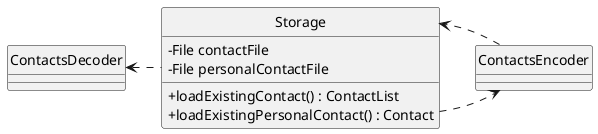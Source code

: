 @startuml
hide circle
skinparam classAttributeIconSize 0
'https://plantuml.com/class-diagram


'List <|-- AbstractList
'Collection <|-- AbstractCollection
'
'Collection <|- List
'AbstractCollection <. AbstractList
'AbstractList <|-- ArrayList
Storage .left.> ContactsDecoder
Storage .right.> ContactsEncoder
'Storage  -up->"contactFile 0..1"File
'Storage  -up->"personalContactFile 0..1"File
ContactsEncoder ..> Storage

'class File {
'}

class Storage {
-File contactFile
-File personalContactFile
'-hasExistingPersonalContactFile() : boolean
'-hasEmptyExistingPersonalContactFile() : boolean
'-hasExistingContactFile() : boolean
+loadExistingContact() : ContactList
+loadExistingPersonalContact() : Contact
}

class ContactsEncoder {
}

class ContactsDecoder {
}



@enduml